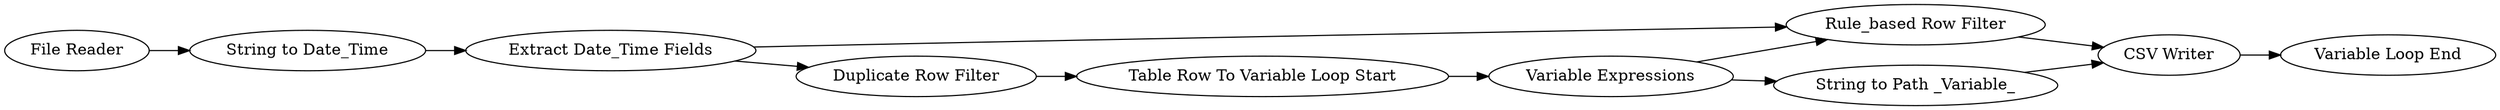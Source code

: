 digraph {
	4 -> 7
	7 -> 8
	7 -> 5
	3 -> 2
	8 -> 6
	2 -> 10
	10 -> 4
	5 -> 6
	2 -> 5
	6 -> 9
	1 -> 3
	5 [label="Rule_based Row Filter"]
	1 [label="File Reader"]
	7 [label="Variable Expressions"]
	9 [label="Variable Loop End"]
	4 [label="Table Row To Variable Loop Start"]
	6 [label="CSV Writer"]
	8 [label="String to Path _Variable_"]
	3 [label="String to Date_Time"]
	2 [label="Extract Date_Time Fields"]
	10 [label="Duplicate Row Filter"]
	rankdir=LR
}
